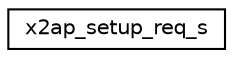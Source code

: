 digraph "Graphical Class Hierarchy"
{
 // LATEX_PDF_SIZE
  edge [fontname="Helvetica",fontsize="10",labelfontname="Helvetica",labelfontsize="10"];
  node [fontname="Helvetica",fontsize="10",shape=record];
  rankdir="LR";
  Node0 [label="x2ap_setup_req_s",height=0.2,width=0.4,color="black", fillcolor="white", style="filled",URL="$structx2ap__setup__req__s.html",tooltip=" "];
}
